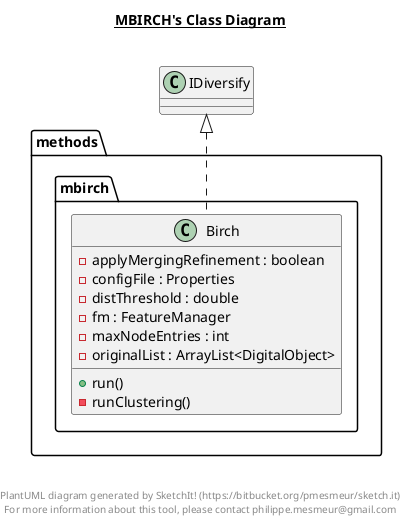 @startuml

title __MBIRCH's Class Diagram__\n

  namespace methods.mbirch {
    class methods.mbirch.Birch {
        - applyMergingRefinement : boolean
        - configFile : Properties
        - distThreshold : double
        - fm : FeatureManager
        - maxNodeEntries : int
        - originalList : ArrayList<DigitalObject>
        + run()
        - runClustering()
    }
  }
  

  methods.mbirch.Birch .up.|> IDiversify


right footer


PlantUML diagram generated by SketchIt! (https://bitbucket.org/pmesmeur/sketch.it)
For more information about this tool, please contact philippe.mesmeur@gmail.com
endfooter

@enduml
